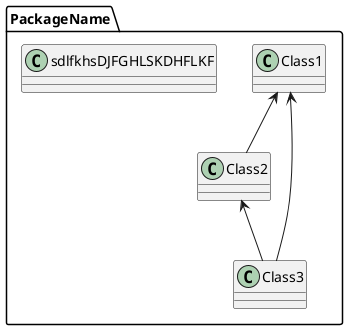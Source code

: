 @startuml
 
package "PackageName" {
	'width:870;hight:500;x:290;y:410;'

class "Class1" as Class1{ 
	'width:250;hight:100;x:0;y:20;'
}
 

class "sdlfkhsDJFGHLSKDHFLKF" as sdlfkhsDJFGHLSKDHFLKF{ 
	'width:340;hight:100;x:330;y:90;'
}
 
'{"points": []}'
Class1 <-- Class2

class "Class3" as Class3{ 
	'width:250;hight:100;x:0;y:250;'
}
 
'{"points": []}'
Class1 <-- Class3
'{"points": [{"x": 455, "y": 230}]}'
Class2 <-- Class3

} 
 
@enduml